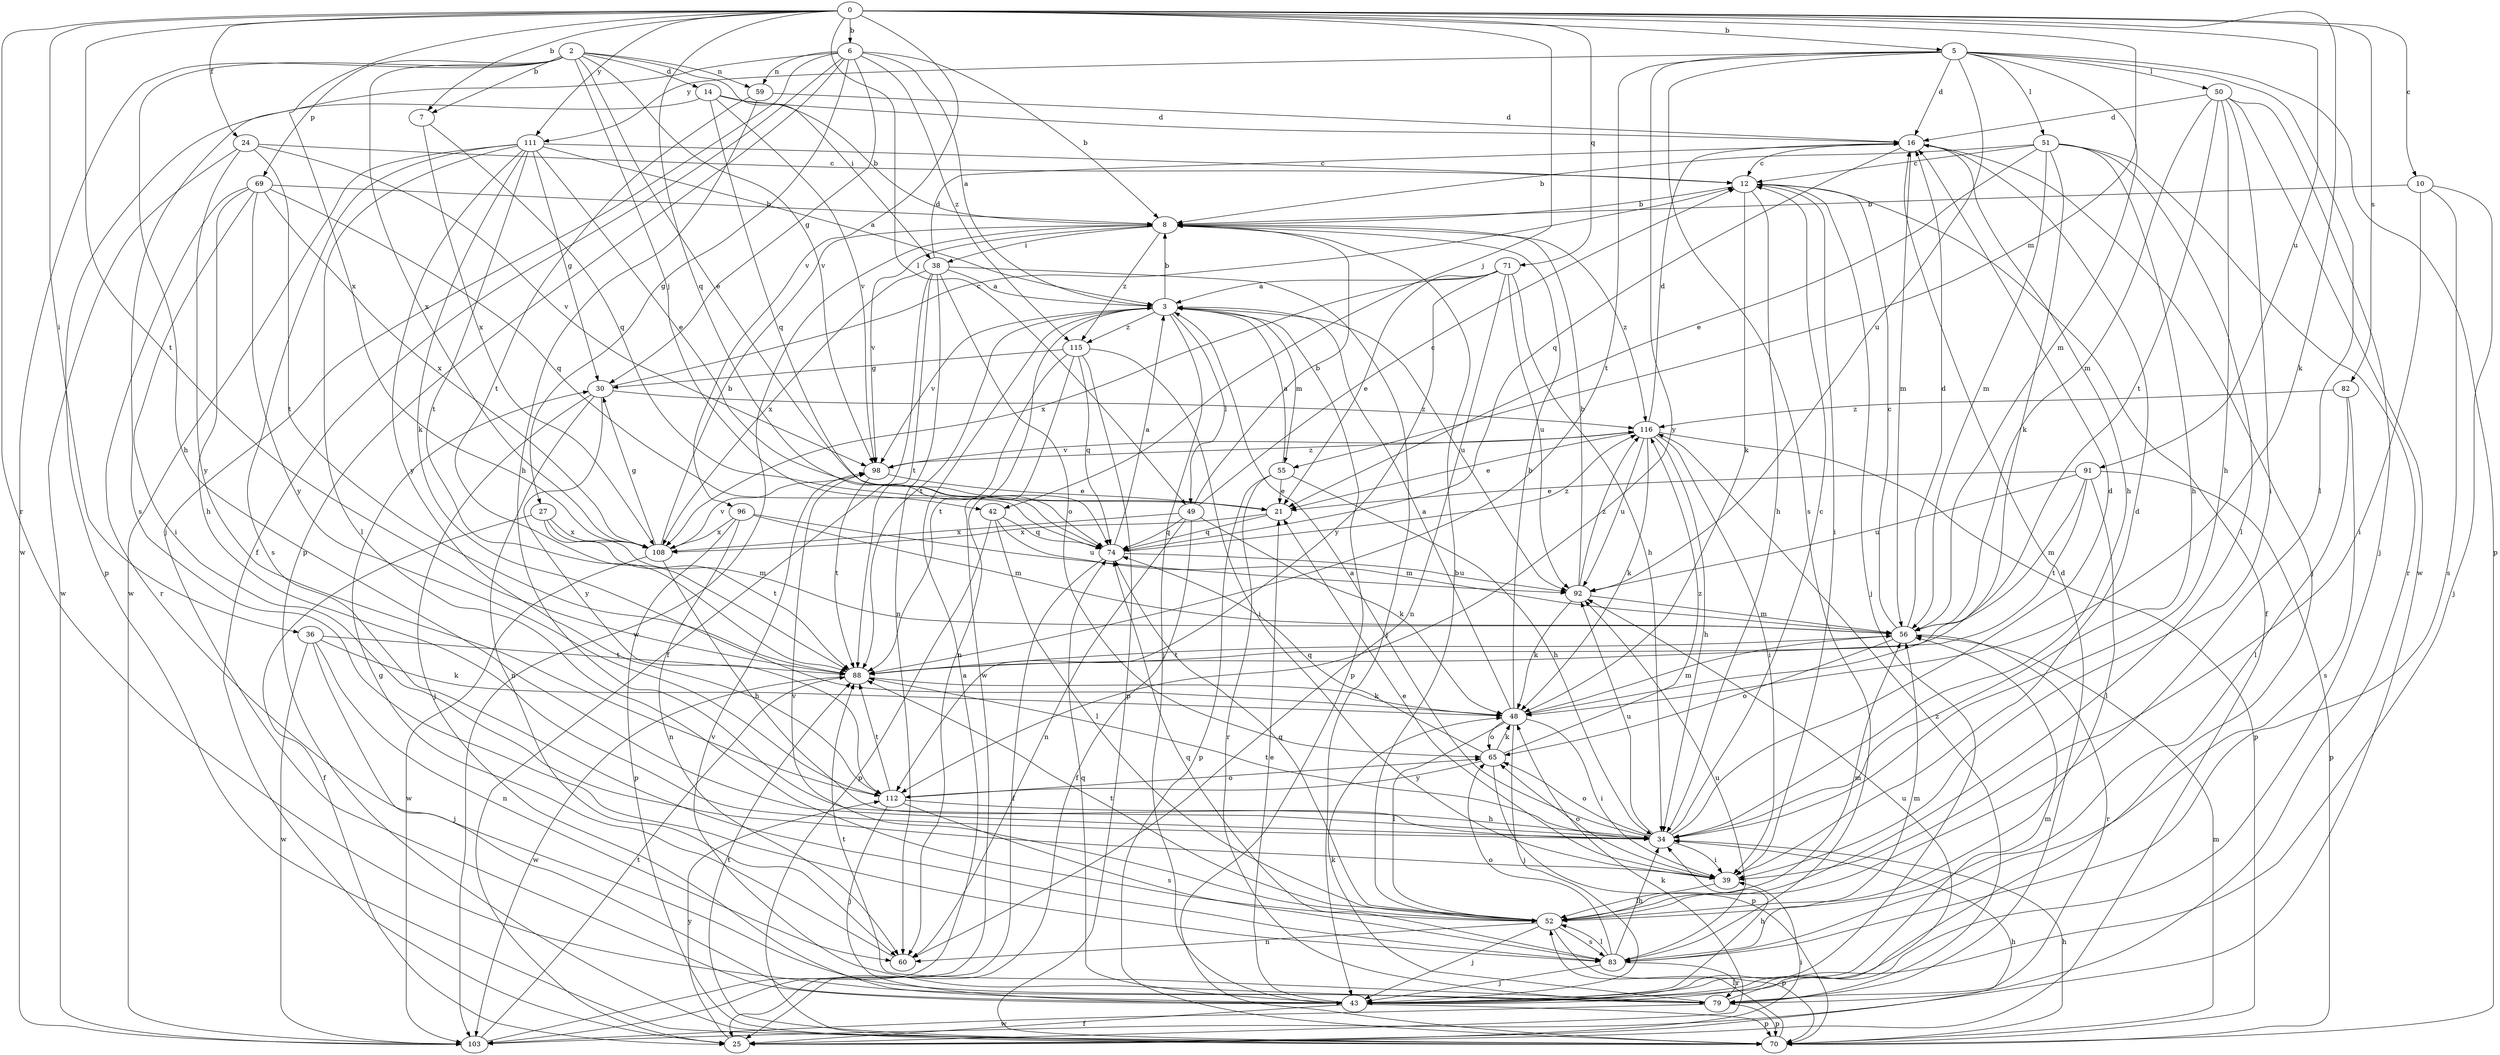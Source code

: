 strict digraph  {
0;
2;
3;
5;
6;
7;
8;
10;
12;
14;
16;
21;
24;
25;
27;
30;
34;
36;
38;
39;
42;
43;
48;
49;
50;
51;
52;
55;
56;
59;
60;
65;
69;
70;
71;
74;
79;
82;
83;
88;
91;
92;
96;
98;
103;
108;
111;
112;
115;
116;
0 -> 5  [label=b];
0 -> 6  [label=b];
0 -> 7  [label=b];
0 -> 10  [label=c];
0 -> 24  [label=f];
0 -> 36  [label=i];
0 -> 42  [label=j];
0 -> 48  [label=k];
0 -> 49  [label=l];
0 -> 55  [label=m];
0 -> 71  [label=q];
0 -> 74  [label=q];
0 -> 79  [label=r];
0 -> 82  [label=s];
0 -> 88  [label=t];
0 -> 91  [label=u];
0 -> 96  [label=v];
0 -> 108  [label=x];
0 -> 111  [label=y];
2 -> 7  [label=b];
2 -> 14  [label=d];
2 -> 21  [label=e];
2 -> 34  [label=h];
2 -> 38  [label=i];
2 -> 42  [label=j];
2 -> 59  [label=n];
2 -> 69  [label=p];
2 -> 98  [label=v];
2 -> 103  [label=w];
2 -> 108  [label=x];
3 -> 8  [label=b];
3 -> 43  [label=j];
3 -> 49  [label=l];
3 -> 55  [label=m];
3 -> 70  [label=p];
3 -> 88  [label=t];
3 -> 92  [label=u];
3 -> 98  [label=v];
3 -> 103  [label=w];
3 -> 115  [label=z];
5 -> 16  [label=d];
5 -> 50  [label=l];
5 -> 51  [label=l];
5 -> 52  [label=l];
5 -> 56  [label=m];
5 -> 70  [label=p];
5 -> 83  [label=s];
5 -> 88  [label=t];
5 -> 92  [label=u];
5 -> 111  [label=y];
5 -> 112  [label=y];
6 -> 3  [label=a];
6 -> 8  [label=b];
6 -> 25  [label=f];
6 -> 27  [label=g];
6 -> 30  [label=g];
6 -> 43  [label=j];
6 -> 59  [label=n];
6 -> 70  [label=p];
6 -> 83  [label=s];
6 -> 115  [label=z];
7 -> 74  [label=q];
7 -> 108  [label=x];
8 -> 38  [label=i];
8 -> 98  [label=v];
8 -> 103  [label=w];
8 -> 115  [label=z];
8 -> 116  [label=z];
10 -> 8  [label=b];
10 -> 39  [label=i];
10 -> 43  [label=j];
10 -> 83  [label=s];
12 -> 8  [label=b];
12 -> 25  [label=f];
12 -> 34  [label=h];
12 -> 39  [label=i];
12 -> 43  [label=j];
12 -> 48  [label=k];
14 -> 8  [label=b];
14 -> 16  [label=d];
14 -> 70  [label=p];
14 -> 74  [label=q];
14 -> 98  [label=v];
16 -> 12  [label=c];
16 -> 34  [label=h];
16 -> 43  [label=j];
16 -> 56  [label=m];
16 -> 74  [label=q];
21 -> 74  [label=q];
21 -> 108  [label=x];
24 -> 12  [label=c];
24 -> 88  [label=t];
24 -> 98  [label=v];
24 -> 103  [label=w];
24 -> 112  [label=y];
25 -> 34  [label=h];
25 -> 39  [label=i];
25 -> 48  [label=k];
25 -> 112  [label=y];
27 -> 25  [label=f];
27 -> 56  [label=m];
27 -> 88  [label=t];
27 -> 108  [label=x];
30 -> 12  [label=c];
30 -> 43  [label=j];
30 -> 60  [label=n];
30 -> 112  [label=y];
30 -> 116  [label=z];
34 -> 3  [label=a];
34 -> 12  [label=c];
34 -> 16  [label=d];
34 -> 39  [label=i];
34 -> 65  [label=o];
34 -> 88  [label=t];
34 -> 92  [label=u];
36 -> 43  [label=j];
36 -> 48  [label=k];
36 -> 60  [label=n];
36 -> 88  [label=t];
36 -> 103  [label=w];
38 -> 3  [label=a];
38 -> 16  [label=d];
38 -> 25  [label=f];
38 -> 43  [label=j];
38 -> 60  [label=n];
38 -> 65  [label=o];
38 -> 88  [label=t];
38 -> 108  [label=x];
39 -> 16  [label=d];
39 -> 21  [label=e];
39 -> 52  [label=l];
39 -> 65  [label=o];
42 -> 52  [label=l];
42 -> 56  [label=m];
42 -> 70  [label=p];
42 -> 74  [label=q];
43 -> 21  [label=e];
43 -> 25  [label=f];
43 -> 34  [label=h];
43 -> 56  [label=m];
43 -> 70  [label=p];
43 -> 74  [label=q];
48 -> 3  [label=a];
48 -> 8  [label=b];
48 -> 39  [label=i];
48 -> 43  [label=j];
48 -> 52  [label=l];
48 -> 56  [label=m];
48 -> 65  [label=o];
49 -> 8  [label=b];
49 -> 12  [label=c];
49 -> 25  [label=f];
49 -> 48  [label=k];
49 -> 60  [label=n];
49 -> 74  [label=q];
49 -> 108  [label=x];
50 -> 16  [label=d];
50 -> 34  [label=h];
50 -> 39  [label=i];
50 -> 43  [label=j];
50 -> 56  [label=m];
50 -> 88  [label=t];
50 -> 103  [label=w];
51 -> 8  [label=b];
51 -> 12  [label=c];
51 -> 21  [label=e];
51 -> 34  [label=h];
51 -> 48  [label=k];
51 -> 52  [label=l];
51 -> 56  [label=m];
51 -> 79  [label=r];
52 -> 8  [label=b];
52 -> 43  [label=j];
52 -> 56  [label=m];
52 -> 60  [label=n];
52 -> 70  [label=p];
52 -> 74  [label=q];
52 -> 83  [label=s];
52 -> 88  [label=t];
52 -> 98  [label=v];
55 -> 3  [label=a];
55 -> 21  [label=e];
55 -> 34  [label=h];
55 -> 70  [label=p];
55 -> 79  [label=r];
56 -> 12  [label=c];
56 -> 16  [label=d];
56 -> 65  [label=o];
56 -> 79  [label=r];
56 -> 88  [label=t];
59 -> 16  [label=d];
59 -> 34  [label=h];
59 -> 88  [label=t];
60 -> 30  [label=g];
65 -> 48  [label=k];
65 -> 70  [label=p];
65 -> 74  [label=q];
65 -> 112  [label=y];
65 -> 116  [label=z];
69 -> 8  [label=b];
69 -> 34  [label=h];
69 -> 39  [label=i];
69 -> 74  [label=q];
69 -> 79  [label=r];
69 -> 108  [label=x];
69 -> 112  [label=y];
70 -> 34  [label=h];
70 -> 52  [label=l];
70 -> 56  [label=m];
70 -> 88  [label=t];
71 -> 3  [label=a];
71 -> 21  [label=e];
71 -> 34  [label=h];
71 -> 60  [label=n];
71 -> 92  [label=u];
71 -> 108  [label=x];
71 -> 112  [label=y];
74 -> 3  [label=a];
74 -> 25  [label=f];
74 -> 92  [label=u];
74 -> 116  [label=z];
79 -> 16  [label=d];
79 -> 48  [label=k];
79 -> 70  [label=p];
79 -> 88  [label=t];
79 -> 92  [label=u];
79 -> 98  [label=v];
79 -> 103  [label=w];
79 -> 116  [label=z];
82 -> 52  [label=l];
82 -> 83  [label=s];
82 -> 116  [label=z];
83 -> 34  [label=h];
83 -> 43  [label=j];
83 -> 52  [label=l];
83 -> 56  [label=m];
83 -> 65  [label=o];
83 -> 74  [label=q];
83 -> 79  [label=r];
83 -> 92  [label=u];
88 -> 48  [label=k];
88 -> 103  [label=w];
91 -> 21  [label=e];
91 -> 52  [label=l];
91 -> 56  [label=m];
91 -> 70  [label=p];
91 -> 88  [label=t];
91 -> 92  [label=u];
92 -> 8  [label=b];
92 -> 48  [label=k];
92 -> 56  [label=m];
92 -> 116  [label=z];
96 -> 56  [label=m];
96 -> 60  [label=n];
96 -> 70  [label=p];
96 -> 92  [label=u];
96 -> 108  [label=x];
98 -> 21  [label=e];
98 -> 88  [label=t];
98 -> 116  [label=z];
103 -> 3  [label=a];
103 -> 88  [label=t];
108 -> 8  [label=b];
108 -> 30  [label=g];
108 -> 34  [label=h];
108 -> 98  [label=v];
108 -> 103  [label=w];
111 -> 3  [label=a];
111 -> 12  [label=c];
111 -> 21  [label=e];
111 -> 30  [label=g];
111 -> 48  [label=k];
111 -> 52  [label=l];
111 -> 83  [label=s];
111 -> 88  [label=t];
111 -> 103  [label=w];
111 -> 112  [label=y];
112 -> 34  [label=h];
112 -> 43  [label=j];
112 -> 65  [label=o];
112 -> 83  [label=s];
112 -> 88  [label=t];
115 -> 30  [label=g];
115 -> 39  [label=i];
115 -> 60  [label=n];
115 -> 70  [label=p];
115 -> 74  [label=q];
115 -> 88  [label=t];
116 -> 16  [label=d];
116 -> 21  [label=e];
116 -> 34  [label=h];
116 -> 39  [label=i];
116 -> 48  [label=k];
116 -> 70  [label=p];
116 -> 92  [label=u];
116 -> 98  [label=v];
}
